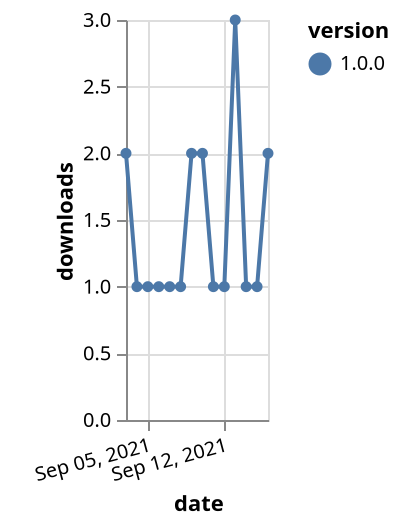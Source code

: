 {"$schema": "https://vega.github.io/schema/vega-lite/v5.json", "description": "A simple bar chart with embedded data.", "data": {"values": [{"date": "2021-09-03", "total": 125, "delta": 2, "version": "1.0.0"}, {"date": "2021-09-04", "total": 126, "delta": 1, "version": "1.0.0"}, {"date": "2021-09-05", "total": 127, "delta": 1, "version": "1.0.0"}, {"date": "2021-09-06", "total": 128, "delta": 1, "version": "1.0.0"}, {"date": "2021-09-07", "total": 129, "delta": 1, "version": "1.0.0"}, {"date": "2021-09-08", "total": 130, "delta": 1, "version": "1.0.0"}, {"date": "2021-09-09", "total": 132, "delta": 2, "version": "1.0.0"}, {"date": "2021-09-10", "total": 134, "delta": 2, "version": "1.0.0"}, {"date": "2021-09-11", "total": 135, "delta": 1, "version": "1.0.0"}, {"date": "2021-09-12", "total": 136, "delta": 1, "version": "1.0.0"}, {"date": "2021-09-13", "total": 139, "delta": 3, "version": "1.0.0"}, {"date": "2021-09-14", "total": 140, "delta": 1, "version": "1.0.0"}, {"date": "2021-09-15", "total": 141, "delta": 1, "version": "1.0.0"}, {"date": "2021-09-16", "total": 143, "delta": 2, "version": "1.0.0"}]}, "width": "container", "mark": {"type": "line", "point": {"filled": true}}, "encoding": {"x": {"field": "date", "type": "temporal", "timeUnit": "yearmonthdate", "title": "date", "axis": {"labelAngle": -15}}, "y": {"field": "delta", "type": "quantitative", "title": "downloads"}, "color": {"field": "version", "type": "nominal"}, "tooltip": {"field": "delta"}}}